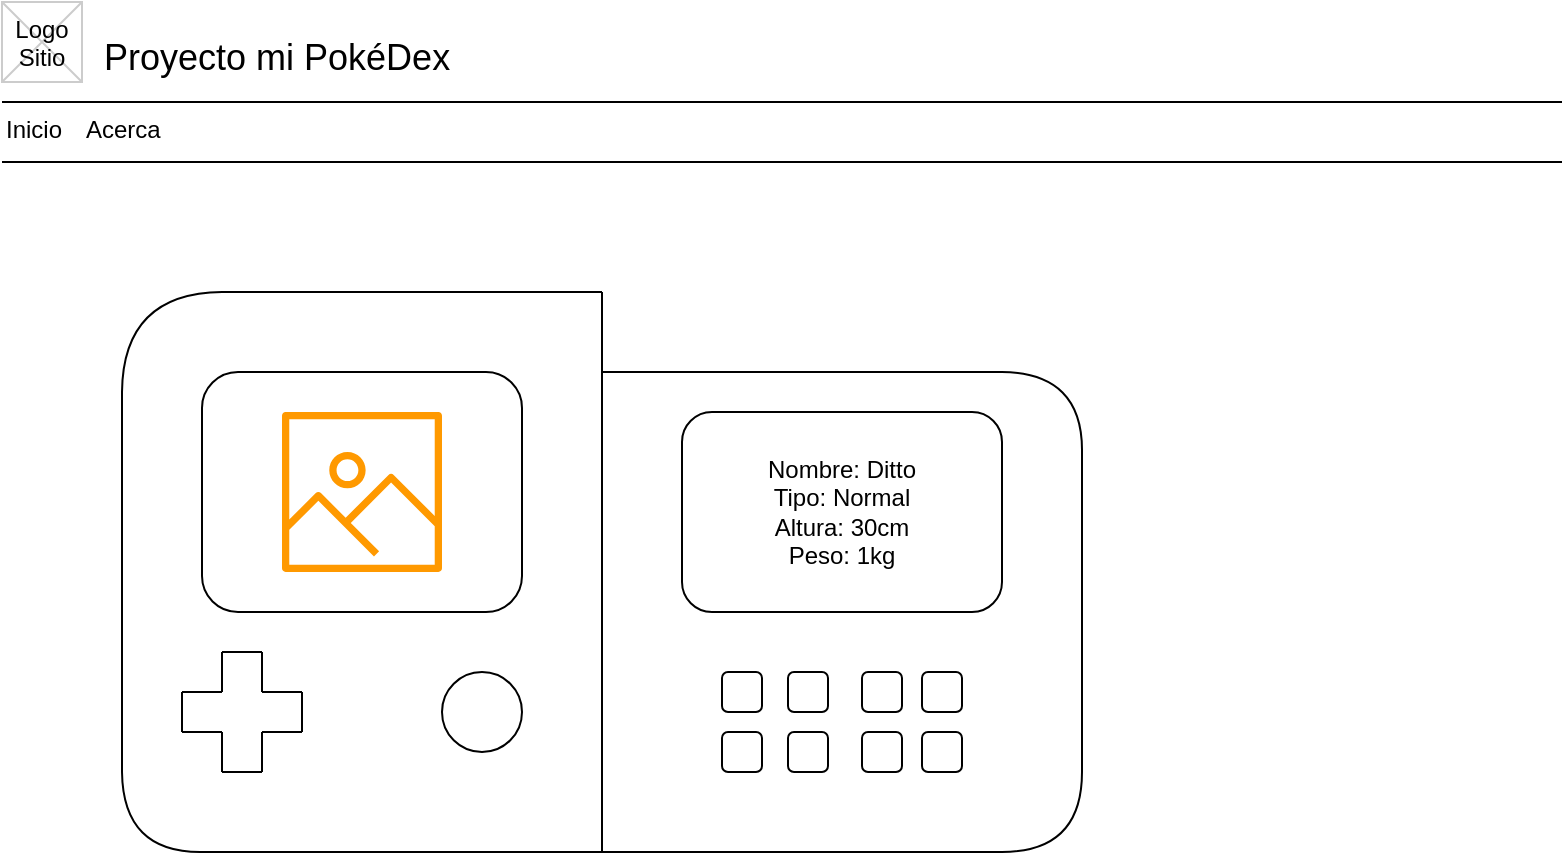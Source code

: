 <mxfile version="15.3.7" type="device"><diagram name="Page-1" id="f1b7ffb7-ca1e-a977-7cf5-a751b3c06c05"><mxGraphModel dx="662" dy="362" grid="1" gridSize="10" guides="1" tooltips="1" connect="1" arrows="1" fold="1" page="1" pageScale="1" pageWidth="826" pageHeight="1169" background="none" math="0" shadow="0"><root><mxCell id="0"/><mxCell id="1" parent="0"/><mxCell id="2" value="Proyecto mi PokéDex" style="text;spacingTop=-5;fontSize=18;fontStyle=0" parent="1" vertex="1"><mxGeometry x="69" y="30" width="230" height="20" as="geometry"/></mxCell><mxCell id="3" value="" style="line;strokeWidth=1" parent="1" vertex="1"><mxGeometry x="20" y="60" width="780" height="10" as="geometry"/></mxCell><mxCell id="4" value="" style="line;strokeWidth=1" parent="1" vertex="1"><mxGeometry x="20" y="90" width="780" height="10" as="geometry"/></mxCell><mxCell id="5" value="Inicio" style="text;spacingTop=-5;" parent="1" vertex="1"><mxGeometry x="20" y="70.0" width="30" height="20" as="geometry"/></mxCell><mxCell id="6" value="Acerca" style="text;spacingTop=-5;" parent="1" vertex="1"><mxGeometry x="60.0" y="70.0" width="30" height="20" as="geometry"/></mxCell><mxCell id="20" value="" style="verticalLabelPosition=bottom;verticalAlign=top;strokeWidth=1;shape=mxgraph.mockup.graphics.iconGrid;strokeColor=#CCCCCC;gridSize=1,1;" parent="1" vertex="1"><mxGeometry x="20" y="15" width="40" height="40" as="geometry"/></mxCell><mxCell id="21" value="Logo&#10;Sitio" style="text;spacingTop=-5;align=center" parent="1" vertex="1"><mxGeometry x="20" y="20" width="40" height="40" as="geometry"/></mxCell><mxCell id="jm8oVlxjOsGUE9t0PC3b-62" value="" style="endArrow=none;html=1;" edge="1" parent="1"><mxGeometry width="50" height="50" relative="1" as="geometry"><mxPoint x="320" y="440" as="sourcePoint"/><mxPoint x="320" y="160" as="targetPoint"/></mxGeometry></mxCell><mxCell id="jm8oVlxjOsGUE9t0PC3b-63" value="" style="endArrow=none;html=1;" edge="1" parent="1"><mxGeometry width="50" height="50" relative="1" as="geometry"><mxPoint x="130" y="160" as="sourcePoint"/><mxPoint x="320" y="160" as="targetPoint"/></mxGeometry></mxCell><mxCell id="jm8oVlxjOsGUE9t0PC3b-64" value="" style="endArrow=none;html=1;edgeStyle=orthogonalEdgeStyle;curved=1;" edge="1" parent="1"><mxGeometry width="50" height="50" relative="1" as="geometry"><mxPoint x="130" y="160" as="sourcePoint"/><mxPoint x="80" y="210" as="targetPoint"/></mxGeometry></mxCell><mxCell id="jm8oVlxjOsGUE9t0PC3b-65" value="" style="endArrow=none;html=1;edgeStyle=orthogonalEdgeStyle;curved=1;" edge="1" parent="1"><mxGeometry width="50" height="50" relative="1" as="geometry"><mxPoint x="120" y="440" as="sourcePoint"/><mxPoint x="80" y="400" as="targetPoint"/></mxGeometry></mxCell><mxCell id="jm8oVlxjOsGUE9t0PC3b-66" value="" style="endArrow=none;html=1;" edge="1" parent="1"><mxGeometry width="50" height="50" relative="1" as="geometry"><mxPoint x="80" y="400" as="sourcePoint"/><mxPoint x="80" y="210" as="targetPoint"/></mxGeometry></mxCell><mxCell id="jm8oVlxjOsGUE9t0PC3b-67" value="" style="endArrow=none;html=1;" edge="1" parent="1"><mxGeometry width="50" height="50" relative="1" as="geometry"><mxPoint x="120" y="440" as="sourcePoint"/><mxPoint x="320" y="440" as="targetPoint"/></mxGeometry></mxCell><mxCell id="jm8oVlxjOsGUE9t0PC3b-68" value="" style="rounded=1;whiteSpace=wrap;html=1;" vertex="1" parent="1"><mxGeometry x="120" y="200" width="160" height="120" as="geometry"/></mxCell><mxCell id="jm8oVlxjOsGUE9t0PC3b-69" value="" style="endArrow=none;html=1;" edge="1" parent="1"><mxGeometry width="50" height="50" relative="1" as="geometry"><mxPoint x="130" y="340" as="sourcePoint"/><mxPoint x="150" y="340" as="targetPoint"/></mxGeometry></mxCell><mxCell id="jm8oVlxjOsGUE9t0PC3b-70" value="" style="endArrow=none;html=1;" edge="1" parent="1"><mxGeometry width="50" height="50" relative="1" as="geometry"><mxPoint x="130" y="360" as="sourcePoint"/><mxPoint x="130" y="340" as="targetPoint"/></mxGeometry></mxCell><mxCell id="jm8oVlxjOsGUE9t0PC3b-71" value="" style="endArrow=none;html=1;" edge="1" parent="1"><mxGeometry width="50" height="50" relative="1" as="geometry"><mxPoint x="150" y="340" as="sourcePoint"/><mxPoint x="150" y="360" as="targetPoint"/></mxGeometry></mxCell><mxCell id="jm8oVlxjOsGUE9t0PC3b-75" value="" style="endArrow=none;html=1;" edge="1" parent="1"><mxGeometry width="50" height="50" relative="1" as="geometry"><mxPoint x="150" y="360" as="sourcePoint"/><mxPoint x="170" y="360" as="targetPoint"/></mxGeometry></mxCell><mxCell id="jm8oVlxjOsGUE9t0PC3b-76" value="" style="endArrow=none;html=1;" edge="1" parent="1"><mxGeometry width="50" height="50" relative="1" as="geometry"><mxPoint x="170" y="360" as="sourcePoint"/><mxPoint x="170" y="380" as="targetPoint"/></mxGeometry></mxCell><mxCell id="jm8oVlxjOsGUE9t0PC3b-77" value="" style="endArrow=none;html=1;" edge="1" parent="1"><mxGeometry width="50" height="50" relative="1" as="geometry"><mxPoint x="130" y="360" as="sourcePoint"/><mxPoint x="110" y="360" as="targetPoint"/></mxGeometry></mxCell><mxCell id="jm8oVlxjOsGUE9t0PC3b-78" value="" style="endArrow=none;html=1;" edge="1" parent="1"><mxGeometry width="50" height="50" relative="1" as="geometry"><mxPoint x="110" y="360" as="sourcePoint"/><mxPoint x="110" y="380" as="targetPoint"/></mxGeometry></mxCell><mxCell id="jm8oVlxjOsGUE9t0PC3b-79" value="" style="endArrow=none;html=1;" edge="1" parent="1"><mxGeometry width="50" height="50" relative="1" as="geometry"><mxPoint x="170" y="380" as="sourcePoint"/><mxPoint x="150" y="380" as="targetPoint"/></mxGeometry></mxCell><mxCell id="jm8oVlxjOsGUE9t0PC3b-80" value="" style="endArrow=none;html=1;" edge="1" parent="1"><mxGeometry width="50" height="50" relative="1" as="geometry"><mxPoint x="110" y="380" as="sourcePoint"/><mxPoint x="130" y="380" as="targetPoint"/></mxGeometry></mxCell><mxCell id="jm8oVlxjOsGUE9t0PC3b-81" value="" style="endArrow=none;html=1;" edge="1" parent="1"><mxGeometry width="50" height="50" relative="1" as="geometry"><mxPoint x="150" y="380" as="sourcePoint"/><mxPoint x="150" y="400" as="targetPoint"/></mxGeometry></mxCell><mxCell id="jm8oVlxjOsGUE9t0PC3b-82" value="" style="endArrow=none;html=1;" edge="1" parent="1"><mxGeometry width="50" height="50" relative="1" as="geometry"><mxPoint x="150" y="400" as="sourcePoint"/><mxPoint x="130" y="400" as="targetPoint"/></mxGeometry></mxCell><mxCell id="jm8oVlxjOsGUE9t0PC3b-83" value="" style="endArrow=none;html=1;" edge="1" parent="1"><mxGeometry width="50" height="50" relative="1" as="geometry"><mxPoint x="130" y="380" as="sourcePoint"/><mxPoint x="130" y="400" as="targetPoint"/></mxGeometry></mxCell><mxCell id="jm8oVlxjOsGUE9t0PC3b-84" value="" style="ellipse;whiteSpace=wrap;html=1;aspect=fixed;" vertex="1" parent="1"><mxGeometry x="240" y="350" width="40" height="40" as="geometry"/></mxCell><mxCell id="jm8oVlxjOsGUE9t0PC3b-85" value="" style="endArrow=none;html=1;" edge="1" parent="1"><mxGeometry width="50" height="50" relative="1" as="geometry"><mxPoint x="520" y="200" as="sourcePoint"/><mxPoint x="320" y="200" as="targetPoint"/></mxGeometry></mxCell><mxCell id="jm8oVlxjOsGUE9t0PC3b-87" value="" style="endArrow=none;html=1;curved=1;edgeStyle=orthogonalEdgeStyle;" edge="1" parent="1"><mxGeometry width="50" height="50" relative="1" as="geometry"><mxPoint x="520" y="200" as="sourcePoint"/><mxPoint x="560" y="240" as="targetPoint"/></mxGeometry></mxCell><mxCell id="jm8oVlxjOsGUE9t0PC3b-89" value="" style="endArrow=none;html=1;curved=1;edgeStyle=orthogonalEdgeStyle;" edge="1" parent="1"><mxGeometry width="50" height="50" relative="1" as="geometry"><mxPoint x="520" y="440" as="sourcePoint"/><mxPoint x="560" y="400" as="targetPoint"/><Array as="points"><mxPoint x="520" y="440"/></Array></mxGeometry></mxCell><mxCell id="jm8oVlxjOsGUE9t0PC3b-90" value="" style="endArrow=none;html=1;" edge="1" parent="1"><mxGeometry width="50" height="50" relative="1" as="geometry"><mxPoint x="560" y="400" as="sourcePoint"/><mxPoint x="560" y="240" as="targetPoint"/></mxGeometry></mxCell><mxCell id="jm8oVlxjOsGUE9t0PC3b-91" value="" style="endArrow=none;html=1;" edge="1" parent="1"><mxGeometry width="50" height="50" relative="1" as="geometry"><mxPoint x="320" y="440" as="sourcePoint"/><mxPoint x="520" y="440" as="targetPoint"/></mxGeometry></mxCell><mxCell id="jm8oVlxjOsGUE9t0PC3b-92" value="Nombre: Ditto&lt;br&gt;Tipo: Normal&lt;br&gt;Altura: 30cm&lt;br&gt;&lt;div&gt;&lt;span&gt;Peso: 1kg&lt;/span&gt;&lt;/div&gt;" style="rounded=1;whiteSpace=wrap;html=1;align=center;" vertex="1" parent="1"><mxGeometry x="360" y="220" width="160" height="100" as="geometry"/></mxCell><mxCell id="jm8oVlxjOsGUE9t0PC3b-93" value="" style="rounded=1;whiteSpace=wrap;html=1;" vertex="1" parent="1"><mxGeometry x="380" y="350" width="20" height="20" as="geometry"/></mxCell><mxCell id="jm8oVlxjOsGUE9t0PC3b-106" value="" style="rounded=1;whiteSpace=wrap;html=1;" vertex="1" parent="1"><mxGeometry x="450" y="350" width="20" height="20" as="geometry"/></mxCell><mxCell id="jm8oVlxjOsGUE9t0PC3b-107" value="" style="rounded=1;whiteSpace=wrap;html=1;" vertex="1" parent="1"><mxGeometry x="480" y="350" width="20" height="20" as="geometry"/></mxCell><mxCell id="jm8oVlxjOsGUE9t0PC3b-108" value="" style="rounded=1;whiteSpace=wrap;html=1;" vertex="1" parent="1"><mxGeometry x="413" y="350" width="20" height="20" as="geometry"/></mxCell><mxCell id="jm8oVlxjOsGUE9t0PC3b-110" value="" style="rounded=1;whiteSpace=wrap;html=1;" vertex="1" parent="1"><mxGeometry x="380" y="380" width="20" height="20" as="geometry"/></mxCell><mxCell id="jm8oVlxjOsGUE9t0PC3b-111" value="" style="rounded=1;whiteSpace=wrap;html=1;" vertex="1" parent="1"><mxGeometry x="450" y="380" width="20" height="20" as="geometry"/></mxCell><mxCell id="jm8oVlxjOsGUE9t0PC3b-112" value="" style="rounded=1;whiteSpace=wrap;html=1;" vertex="1" parent="1"><mxGeometry x="480" y="380" width="20" height="20" as="geometry"/></mxCell><mxCell id="jm8oVlxjOsGUE9t0PC3b-113" value="" style="rounded=1;whiteSpace=wrap;html=1;" vertex="1" parent="1"><mxGeometry x="413" y="380" width="20" height="20" as="geometry"/></mxCell><mxCell id="jm8oVlxjOsGUE9t0PC3b-115" value="" style="sketch=0;outlineConnect=0;fontColor=#232F3E;gradientColor=none;fillColor=#FF9900;strokeColor=none;dashed=0;verticalLabelPosition=bottom;verticalAlign=top;align=center;html=1;fontSize=12;fontStyle=0;aspect=fixed;pointerEvents=1;shape=mxgraph.aws4.container_registry_image;" vertex="1" parent="1"><mxGeometry x="160" y="220" width="80" height="80" as="geometry"/></mxCell></root></mxGraphModel></diagram></mxfile>